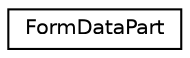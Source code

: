digraph "Graphical Class Hierarchy"
{
  edge [fontname="Helvetica",fontsize="10",labelfontname="Helvetica",labelfontsize="10"];
  node [fontname="Helvetica",fontsize="10",shape=record];
  rankdir="LR";
  Node1 [label="FormDataPart",height=0.2,width=0.4,color="black", fillcolor="white", style="filled",URL="$class_cake_1_1_http_1_1_client_1_1_form_data_part.html"];
}
